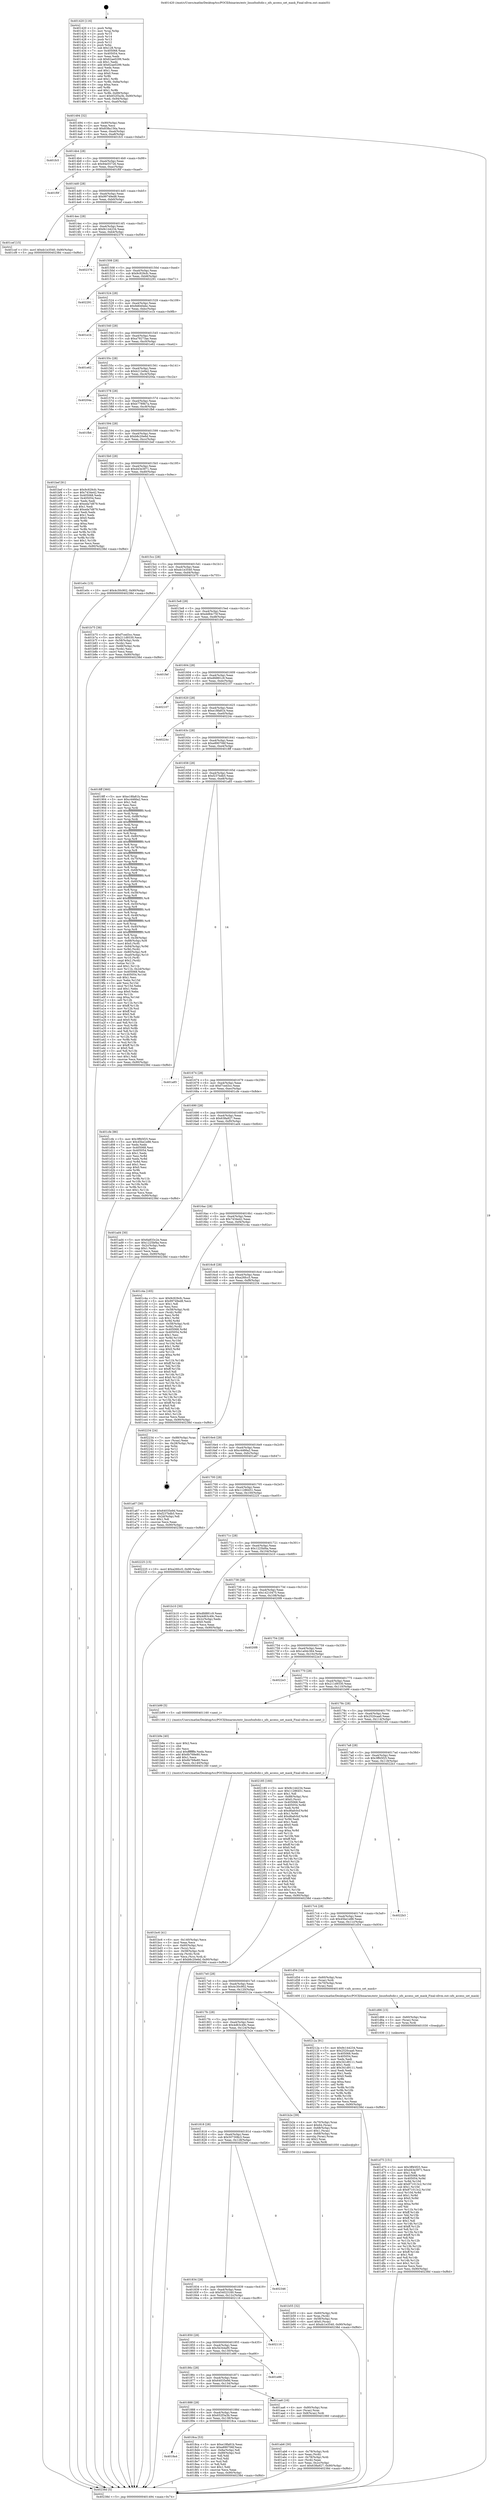digraph "0x401420" {
  label = "0x401420 (/mnt/c/Users/mathe/Desktop/tcc/POCII/binaries/extr_linuxfsnfsdir.c_nfs_access_set_mask_Final-ollvm.out::main(0))"
  labelloc = "t"
  node[shape=record]

  Entry [label="",width=0.3,height=0.3,shape=circle,fillcolor=black,style=filled]
  "0x401494" [label="{
     0x401494 [32]\l
     | [instrs]\l
     &nbsp;&nbsp;0x401494 \<+6\>: mov -0x90(%rbp),%eax\l
     &nbsp;&nbsp;0x40149a \<+2\>: mov %eax,%ecx\l
     &nbsp;&nbsp;0x40149c \<+6\>: sub $0x838a156a,%ecx\l
     &nbsp;&nbsp;0x4014a2 \<+6\>: mov %eax,-0xa4(%rbp)\l
     &nbsp;&nbsp;0x4014a8 \<+6\>: mov %ecx,-0xa8(%rbp)\l
     &nbsp;&nbsp;0x4014ae \<+6\>: je 0000000000401fc5 \<main+0xba5\>\l
  }"]
  "0x401fc5" [label="{
     0x401fc5\l
  }", style=dashed]
  "0x4014b4" [label="{
     0x4014b4 [28]\l
     | [instrs]\l
     &nbsp;&nbsp;0x4014b4 \<+5\>: jmp 00000000004014b9 \<main+0x99\>\l
     &nbsp;&nbsp;0x4014b9 \<+6\>: mov -0xa4(%rbp),%eax\l
     &nbsp;&nbsp;0x4014bf \<+5\>: sub $0x94e55726,%eax\l
     &nbsp;&nbsp;0x4014c4 \<+6\>: mov %eax,-0xac(%rbp)\l
     &nbsp;&nbsp;0x4014ca \<+6\>: je 0000000000401f0f \<main+0xaef\>\l
  }"]
  Exit [label="",width=0.3,height=0.3,shape=circle,fillcolor=black,style=filled,peripheries=2]
  "0x401f0f" [label="{
     0x401f0f\l
  }", style=dashed]
  "0x4014d0" [label="{
     0x4014d0 [28]\l
     | [instrs]\l
     &nbsp;&nbsp;0x4014d0 \<+5\>: jmp 00000000004014d5 \<main+0xb5\>\l
     &nbsp;&nbsp;0x4014d5 \<+6\>: mov -0xa4(%rbp),%eax\l
     &nbsp;&nbsp;0x4014db \<+5\>: sub $0x99749ed8,%eax\l
     &nbsp;&nbsp;0x4014e0 \<+6\>: mov %eax,-0xb0(%rbp)\l
     &nbsp;&nbsp;0x4014e6 \<+6\>: je 0000000000401cef \<main+0x8cf\>\l
  }"]
  "0x401d75" [label="{
     0x401d75 [151]\l
     | [instrs]\l
     &nbsp;&nbsp;0x401d75 \<+5\>: mov $0x3ff45f25,%esi\l
     &nbsp;&nbsp;0x401d7a \<+5\>: mov $0xd43e3971,%ecx\l
     &nbsp;&nbsp;0x401d7f \<+2\>: mov $0x1,%dl\l
     &nbsp;&nbsp;0x401d81 \<+8\>: mov 0x405068,%r8d\l
     &nbsp;&nbsp;0x401d89 \<+8\>: mov 0x405054,%r9d\l
     &nbsp;&nbsp;0x401d91 \<+3\>: mov %r8d,%r10d\l
     &nbsp;&nbsp;0x401d94 \<+7\>: add $0x871013c2,%r10d\l
     &nbsp;&nbsp;0x401d9b \<+4\>: sub $0x1,%r10d\l
     &nbsp;&nbsp;0x401d9f \<+7\>: sub $0x871013c2,%r10d\l
     &nbsp;&nbsp;0x401da6 \<+4\>: imul %r10d,%r8d\l
     &nbsp;&nbsp;0x401daa \<+4\>: and $0x1,%r8d\l
     &nbsp;&nbsp;0x401dae \<+4\>: cmp $0x0,%r8d\l
     &nbsp;&nbsp;0x401db2 \<+4\>: sete %r11b\l
     &nbsp;&nbsp;0x401db6 \<+4\>: cmp $0xa,%r9d\l
     &nbsp;&nbsp;0x401dba \<+3\>: setl %bl\l
     &nbsp;&nbsp;0x401dbd \<+3\>: mov %r11b,%r14b\l
     &nbsp;&nbsp;0x401dc0 \<+4\>: xor $0xff,%r14b\l
     &nbsp;&nbsp;0x401dc4 \<+3\>: mov %bl,%r15b\l
     &nbsp;&nbsp;0x401dc7 \<+4\>: xor $0xff,%r15b\l
     &nbsp;&nbsp;0x401dcb \<+3\>: xor $0x1,%dl\l
     &nbsp;&nbsp;0x401dce \<+3\>: mov %r14b,%r12b\l
     &nbsp;&nbsp;0x401dd1 \<+4\>: and $0xff,%r12b\l
     &nbsp;&nbsp;0x401dd5 \<+3\>: and %dl,%r11b\l
     &nbsp;&nbsp;0x401dd8 \<+3\>: mov %r15b,%r13b\l
     &nbsp;&nbsp;0x401ddb \<+4\>: and $0xff,%r13b\l
     &nbsp;&nbsp;0x401ddf \<+2\>: and %dl,%bl\l
     &nbsp;&nbsp;0x401de1 \<+3\>: or %r11b,%r12b\l
     &nbsp;&nbsp;0x401de4 \<+3\>: or %bl,%r13b\l
     &nbsp;&nbsp;0x401de7 \<+3\>: xor %r13b,%r12b\l
     &nbsp;&nbsp;0x401dea \<+3\>: or %r15b,%r14b\l
     &nbsp;&nbsp;0x401ded \<+4\>: xor $0xff,%r14b\l
     &nbsp;&nbsp;0x401df1 \<+3\>: or $0x1,%dl\l
     &nbsp;&nbsp;0x401df4 \<+3\>: and %dl,%r14b\l
     &nbsp;&nbsp;0x401df7 \<+3\>: or %r14b,%r12b\l
     &nbsp;&nbsp;0x401dfa \<+4\>: test $0x1,%r12b\l
     &nbsp;&nbsp;0x401dfe \<+3\>: cmovne %ecx,%esi\l
     &nbsp;&nbsp;0x401e01 \<+6\>: mov %esi,-0x90(%rbp)\l
     &nbsp;&nbsp;0x401e07 \<+5\>: jmp 000000000040238d \<main+0xf6d\>\l
  }"]
  "0x401cef" [label="{
     0x401cef [15]\l
     | [instrs]\l
     &nbsp;&nbsp;0x401cef \<+10\>: movl $0xdc1e3540,-0x90(%rbp)\l
     &nbsp;&nbsp;0x401cf9 \<+5\>: jmp 000000000040238d \<main+0xf6d\>\l
  }"]
  "0x4014ec" [label="{
     0x4014ec [28]\l
     | [instrs]\l
     &nbsp;&nbsp;0x4014ec \<+5\>: jmp 00000000004014f1 \<main+0xd1\>\l
     &nbsp;&nbsp;0x4014f1 \<+6\>: mov -0xa4(%rbp),%eax\l
     &nbsp;&nbsp;0x4014f7 \<+5\>: sub $0x9c144234,%eax\l
     &nbsp;&nbsp;0x4014fc \<+6\>: mov %eax,-0xb4(%rbp)\l
     &nbsp;&nbsp;0x401502 \<+6\>: je 0000000000402376 \<main+0xf56\>\l
  }"]
  "0x401d66" [label="{
     0x401d66 [15]\l
     | [instrs]\l
     &nbsp;&nbsp;0x401d66 \<+4\>: mov -0x60(%rbp),%rax\l
     &nbsp;&nbsp;0x401d6a \<+3\>: mov (%rax),%rax\l
     &nbsp;&nbsp;0x401d6d \<+3\>: mov %rax,%rdi\l
     &nbsp;&nbsp;0x401d70 \<+5\>: call 0000000000401030 \<free@plt\>\l
     | [calls]\l
     &nbsp;&nbsp;0x401030 \{1\} (unknown)\l
  }"]
  "0x402376" [label="{
     0x402376\l
  }", style=dashed]
  "0x401508" [label="{
     0x401508 [28]\l
     | [instrs]\l
     &nbsp;&nbsp;0x401508 \<+5\>: jmp 000000000040150d \<main+0xed\>\l
     &nbsp;&nbsp;0x40150d \<+6\>: mov -0xa4(%rbp),%eax\l
     &nbsp;&nbsp;0x401513 \<+5\>: sub $0x9c929cfc,%eax\l
     &nbsp;&nbsp;0x401518 \<+6\>: mov %eax,-0xb8(%rbp)\l
     &nbsp;&nbsp;0x40151e \<+6\>: je 0000000000402291 \<main+0xe71\>\l
  }"]
  "0x401bc6" [label="{
     0x401bc6 [41]\l
     | [instrs]\l
     &nbsp;&nbsp;0x401bc6 \<+6\>: mov -0x140(%rbp),%ecx\l
     &nbsp;&nbsp;0x401bcc \<+3\>: imul %eax,%ecx\l
     &nbsp;&nbsp;0x401bcf \<+4\>: mov -0x60(%rbp),%rsi\l
     &nbsp;&nbsp;0x401bd3 \<+3\>: mov (%rsi),%rsi\l
     &nbsp;&nbsp;0x401bd6 \<+4\>: mov -0x58(%rbp),%rdi\l
     &nbsp;&nbsp;0x401bda \<+3\>: movslq (%rdi),%rdi\l
     &nbsp;&nbsp;0x401bdd \<+3\>: mov %ecx,(%rsi,%rdi,4)\l
     &nbsp;&nbsp;0x401be0 \<+10\>: movl $0xb8c20e6d,-0x90(%rbp)\l
     &nbsp;&nbsp;0x401bea \<+5\>: jmp 000000000040238d \<main+0xf6d\>\l
  }"]
  "0x402291" [label="{
     0x402291\l
  }", style=dashed]
  "0x401524" [label="{
     0x401524 [28]\l
     | [instrs]\l
     &nbsp;&nbsp;0x401524 \<+5\>: jmp 0000000000401529 \<main+0x109\>\l
     &nbsp;&nbsp;0x401529 \<+6\>: mov -0xa4(%rbp),%eax\l
     &nbsp;&nbsp;0x40152f \<+5\>: sub $0x9d640ebc,%eax\l
     &nbsp;&nbsp;0x401534 \<+6\>: mov %eax,-0xbc(%rbp)\l
     &nbsp;&nbsp;0x40153a \<+6\>: je 0000000000401e1b \<main+0x9fb\>\l
  }"]
  "0x401b9e" [label="{
     0x401b9e [40]\l
     | [instrs]\l
     &nbsp;&nbsp;0x401b9e \<+5\>: mov $0x2,%ecx\l
     &nbsp;&nbsp;0x401ba3 \<+1\>: cltd\l
     &nbsp;&nbsp;0x401ba4 \<+2\>: idiv %ecx\l
     &nbsp;&nbsp;0x401ba6 \<+6\>: imul $0xfffffffe,%edx,%ecx\l
     &nbsp;&nbsp;0x401bac \<+6\>: add $0x6b768e80,%ecx\l
     &nbsp;&nbsp;0x401bb2 \<+3\>: add $0x1,%ecx\l
     &nbsp;&nbsp;0x401bb5 \<+6\>: sub $0x6b768e80,%ecx\l
     &nbsp;&nbsp;0x401bbb \<+6\>: mov %ecx,-0x140(%rbp)\l
     &nbsp;&nbsp;0x401bc1 \<+5\>: call 0000000000401160 \<next_i\>\l
     | [calls]\l
     &nbsp;&nbsp;0x401160 \{1\} (/mnt/c/Users/mathe/Desktop/tcc/POCII/binaries/extr_linuxfsnfsdir.c_nfs_access_set_mask_Final-ollvm.out::next_i)\l
  }"]
  "0x401e1b" [label="{
     0x401e1b\l
  }", style=dashed]
  "0x401540" [label="{
     0x401540 [28]\l
     | [instrs]\l
     &nbsp;&nbsp;0x401540 \<+5\>: jmp 0000000000401545 \<main+0x125\>\l
     &nbsp;&nbsp;0x401545 \<+6\>: mov -0xa4(%rbp),%eax\l
     &nbsp;&nbsp;0x40154b \<+5\>: sub $0xa79273ae,%eax\l
     &nbsp;&nbsp;0x401550 \<+6\>: mov %eax,-0xc0(%rbp)\l
     &nbsp;&nbsp;0x401556 \<+6\>: je 0000000000401e62 \<main+0xa42\>\l
  }"]
  "0x401b55" [label="{
     0x401b55 [32]\l
     | [instrs]\l
     &nbsp;&nbsp;0x401b55 \<+4\>: mov -0x60(%rbp),%rdi\l
     &nbsp;&nbsp;0x401b59 \<+3\>: mov %rax,(%rdi)\l
     &nbsp;&nbsp;0x401b5c \<+4\>: mov -0x58(%rbp),%rax\l
     &nbsp;&nbsp;0x401b60 \<+6\>: movl $0x0,(%rax)\l
     &nbsp;&nbsp;0x401b66 \<+10\>: movl $0xdc1e3540,-0x90(%rbp)\l
     &nbsp;&nbsp;0x401b70 \<+5\>: jmp 000000000040238d \<main+0xf6d\>\l
  }"]
  "0x401e62" [label="{
     0x401e62\l
  }", style=dashed]
  "0x40155c" [label="{
     0x40155c [28]\l
     | [instrs]\l
     &nbsp;&nbsp;0x40155c \<+5\>: jmp 0000000000401561 \<main+0x141\>\l
     &nbsp;&nbsp;0x401561 \<+6\>: mov -0xa4(%rbp),%eax\l
     &nbsp;&nbsp;0x401567 \<+5\>: sub $0xb212e9a2,%eax\l
     &nbsp;&nbsp;0x40156c \<+6\>: mov %eax,-0xc4(%rbp)\l
     &nbsp;&nbsp;0x401572 \<+6\>: je 000000000040204a \<main+0xc2a\>\l
  }"]
  "0x401ab6" [label="{
     0x401ab6 [30]\l
     | [instrs]\l
     &nbsp;&nbsp;0x401ab6 \<+4\>: mov -0x78(%rbp),%rdi\l
     &nbsp;&nbsp;0x401aba \<+2\>: mov %eax,(%rdi)\l
     &nbsp;&nbsp;0x401abc \<+4\>: mov -0x78(%rbp),%rdi\l
     &nbsp;&nbsp;0x401ac0 \<+2\>: mov (%rdi),%eax\l
     &nbsp;&nbsp;0x401ac2 \<+3\>: mov %eax,-0x2c(%rbp)\l
     &nbsp;&nbsp;0x401ac5 \<+10\>: movl $0x638a927,-0x90(%rbp)\l
     &nbsp;&nbsp;0x401acf \<+5\>: jmp 000000000040238d \<main+0xf6d\>\l
  }"]
  "0x40204a" [label="{
     0x40204a\l
  }", style=dashed]
  "0x401578" [label="{
     0x401578 [28]\l
     | [instrs]\l
     &nbsp;&nbsp;0x401578 \<+5\>: jmp 000000000040157d \<main+0x15d\>\l
     &nbsp;&nbsp;0x40157d \<+6\>: mov -0xa4(%rbp),%eax\l
     &nbsp;&nbsp;0x401583 \<+5\>: sub $0xb7789b7a,%eax\l
     &nbsp;&nbsp;0x401588 \<+6\>: mov %eax,-0xc8(%rbp)\l
     &nbsp;&nbsp;0x40158e \<+6\>: je 0000000000401fb6 \<main+0xb96\>\l
  }"]
  "0x401420" [label="{
     0x401420 [116]\l
     | [instrs]\l
     &nbsp;&nbsp;0x401420 \<+1\>: push %rbp\l
     &nbsp;&nbsp;0x401421 \<+3\>: mov %rsp,%rbp\l
     &nbsp;&nbsp;0x401424 \<+2\>: push %r15\l
     &nbsp;&nbsp;0x401426 \<+2\>: push %r14\l
     &nbsp;&nbsp;0x401428 \<+2\>: push %r13\l
     &nbsp;&nbsp;0x40142a \<+2\>: push %r12\l
     &nbsp;&nbsp;0x40142c \<+1\>: push %rbx\l
     &nbsp;&nbsp;0x40142d \<+7\>: sub $0x128,%rsp\l
     &nbsp;&nbsp;0x401434 \<+7\>: mov 0x405068,%eax\l
     &nbsp;&nbsp;0x40143b \<+7\>: mov 0x405054,%ecx\l
     &nbsp;&nbsp;0x401442 \<+2\>: mov %eax,%edx\l
     &nbsp;&nbsp;0x401444 \<+6\>: sub $0x62ae0299,%edx\l
     &nbsp;&nbsp;0x40144a \<+3\>: sub $0x1,%edx\l
     &nbsp;&nbsp;0x40144d \<+6\>: add $0x62ae0299,%edx\l
     &nbsp;&nbsp;0x401453 \<+3\>: imul %edx,%eax\l
     &nbsp;&nbsp;0x401456 \<+3\>: and $0x1,%eax\l
     &nbsp;&nbsp;0x401459 \<+3\>: cmp $0x0,%eax\l
     &nbsp;&nbsp;0x40145c \<+4\>: sete %r8b\l
     &nbsp;&nbsp;0x401460 \<+4\>: and $0x1,%r8b\l
     &nbsp;&nbsp;0x401464 \<+7\>: mov %r8b,-0x8a(%rbp)\l
     &nbsp;&nbsp;0x40146b \<+3\>: cmp $0xa,%ecx\l
     &nbsp;&nbsp;0x40146e \<+4\>: setl %r8b\l
     &nbsp;&nbsp;0x401472 \<+4\>: and $0x1,%r8b\l
     &nbsp;&nbsp;0x401476 \<+7\>: mov %r8b,-0x89(%rbp)\l
     &nbsp;&nbsp;0x40147d \<+10\>: movl $0x652f3a3b,-0x90(%rbp)\l
     &nbsp;&nbsp;0x401487 \<+6\>: mov %edi,-0x94(%rbp)\l
     &nbsp;&nbsp;0x40148d \<+7\>: mov %rsi,-0xa0(%rbp)\l
  }"]
  "0x401fb6" [label="{
     0x401fb6\l
  }", style=dashed]
  "0x401594" [label="{
     0x401594 [28]\l
     | [instrs]\l
     &nbsp;&nbsp;0x401594 \<+5\>: jmp 0000000000401599 \<main+0x179\>\l
     &nbsp;&nbsp;0x401599 \<+6\>: mov -0xa4(%rbp),%eax\l
     &nbsp;&nbsp;0x40159f \<+5\>: sub $0xb8c20e6d,%eax\l
     &nbsp;&nbsp;0x4015a4 \<+6\>: mov %eax,-0xcc(%rbp)\l
     &nbsp;&nbsp;0x4015aa \<+6\>: je 0000000000401bef \<main+0x7cf\>\l
  }"]
  "0x40238d" [label="{
     0x40238d [5]\l
     | [instrs]\l
     &nbsp;&nbsp;0x40238d \<+5\>: jmp 0000000000401494 \<main+0x74\>\l
  }"]
  "0x401bef" [label="{
     0x401bef [91]\l
     | [instrs]\l
     &nbsp;&nbsp;0x401bef \<+5\>: mov $0x9c929cfc,%eax\l
     &nbsp;&nbsp;0x401bf4 \<+5\>: mov $0x7434e42,%ecx\l
     &nbsp;&nbsp;0x401bf9 \<+7\>: mov 0x405068,%edx\l
     &nbsp;&nbsp;0x401c00 \<+7\>: mov 0x405054,%esi\l
     &nbsp;&nbsp;0x401c07 \<+2\>: mov %edx,%edi\l
     &nbsp;&nbsp;0x401c09 \<+6\>: sub $0xeda7d879,%edi\l
     &nbsp;&nbsp;0x401c0f \<+3\>: sub $0x1,%edi\l
     &nbsp;&nbsp;0x401c12 \<+6\>: add $0xeda7d879,%edi\l
     &nbsp;&nbsp;0x401c18 \<+3\>: imul %edi,%edx\l
     &nbsp;&nbsp;0x401c1b \<+3\>: and $0x1,%edx\l
     &nbsp;&nbsp;0x401c1e \<+3\>: cmp $0x0,%edx\l
     &nbsp;&nbsp;0x401c21 \<+4\>: sete %r8b\l
     &nbsp;&nbsp;0x401c25 \<+3\>: cmp $0xa,%esi\l
     &nbsp;&nbsp;0x401c28 \<+4\>: setl %r9b\l
     &nbsp;&nbsp;0x401c2c \<+3\>: mov %r8b,%r10b\l
     &nbsp;&nbsp;0x401c2f \<+3\>: and %r9b,%r10b\l
     &nbsp;&nbsp;0x401c32 \<+3\>: xor %r9b,%r8b\l
     &nbsp;&nbsp;0x401c35 \<+3\>: or %r8b,%r10b\l
     &nbsp;&nbsp;0x401c38 \<+4\>: test $0x1,%r10b\l
     &nbsp;&nbsp;0x401c3c \<+3\>: cmovne %ecx,%eax\l
     &nbsp;&nbsp;0x401c3f \<+6\>: mov %eax,-0x90(%rbp)\l
     &nbsp;&nbsp;0x401c45 \<+5\>: jmp 000000000040238d \<main+0xf6d\>\l
  }"]
  "0x4015b0" [label="{
     0x4015b0 [28]\l
     | [instrs]\l
     &nbsp;&nbsp;0x4015b0 \<+5\>: jmp 00000000004015b5 \<main+0x195\>\l
     &nbsp;&nbsp;0x4015b5 \<+6\>: mov -0xa4(%rbp),%eax\l
     &nbsp;&nbsp;0x4015bb \<+5\>: sub $0xd43e3971,%eax\l
     &nbsp;&nbsp;0x4015c0 \<+6\>: mov %eax,-0xd0(%rbp)\l
     &nbsp;&nbsp;0x4015c6 \<+6\>: je 0000000000401e0c \<main+0x9ec\>\l
  }"]
  "0x4018a4" [label="{
     0x4018a4\l
  }", style=dashed]
  "0x401e0c" [label="{
     0x401e0c [15]\l
     | [instrs]\l
     &nbsp;&nbsp;0x401e0c \<+10\>: movl $0x4c30c902,-0x90(%rbp)\l
     &nbsp;&nbsp;0x401e16 \<+5\>: jmp 000000000040238d \<main+0xf6d\>\l
  }"]
  "0x4015cc" [label="{
     0x4015cc [28]\l
     | [instrs]\l
     &nbsp;&nbsp;0x4015cc \<+5\>: jmp 00000000004015d1 \<main+0x1b1\>\l
     &nbsp;&nbsp;0x4015d1 \<+6\>: mov -0xa4(%rbp),%eax\l
     &nbsp;&nbsp;0x4015d7 \<+5\>: sub $0xdc1e3540,%eax\l
     &nbsp;&nbsp;0x4015dc \<+6\>: mov %eax,-0xd4(%rbp)\l
     &nbsp;&nbsp;0x4015e2 \<+6\>: je 0000000000401b75 \<main+0x755\>\l
  }"]
  "0x4018ca" [label="{
     0x4018ca [53]\l
     | [instrs]\l
     &nbsp;&nbsp;0x4018ca \<+5\>: mov $0xe18fa81b,%eax\l
     &nbsp;&nbsp;0x4018cf \<+5\>: mov $0xe890706f,%ecx\l
     &nbsp;&nbsp;0x4018d4 \<+6\>: mov -0x8a(%rbp),%dl\l
     &nbsp;&nbsp;0x4018da \<+7\>: mov -0x89(%rbp),%sil\l
     &nbsp;&nbsp;0x4018e1 \<+3\>: mov %dl,%dil\l
     &nbsp;&nbsp;0x4018e4 \<+3\>: and %sil,%dil\l
     &nbsp;&nbsp;0x4018e7 \<+3\>: xor %sil,%dl\l
     &nbsp;&nbsp;0x4018ea \<+3\>: or %dl,%dil\l
     &nbsp;&nbsp;0x4018ed \<+4\>: test $0x1,%dil\l
     &nbsp;&nbsp;0x4018f1 \<+3\>: cmovne %ecx,%eax\l
     &nbsp;&nbsp;0x4018f4 \<+6\>: mov %eax,-0x90(%rbp)\l
     &nbsp;&nbsp;0x4018fa \<+5\>: jmp 000000000040238d \<main+0xf6d\>\l
  }"]
  "0x401b75" [label="{
     0x401b75 [36]\l
     | [instrs]\l
     &nbsp;&nbsp;0x401b75 \<+5\>: mov $0xf7ced3cc,%eax\l
     &nbsp;&nbsp;0x401b7a \<+5\>: mov $0x211d9330,%ecx\l
     &nbsp;&nbsp;0x401b7f \<+4\>: mov -0x58(%rbp),%rdx\l
     &nbsp;&nbsp;0x401b83 \<+2\>: mov (%rdx),%esi\l
     &nbsp;&nbsp;0x401b85 \<+4\>: mov -0x68(%rbp),%rdx\l
     &nbsp;&nbsp;0x401b89 \<+2\>: cmp (%rdx),%esi\l
     &nbsp;&nbsp;0x401b8b \<+3\>: cmovl %ecx,%eax\l
     &nbsp;&nbsp;0x401b8e \<+6\>: mov %eax,-0x90(%rbp)\l
     &nbsp;&nbsp;0x401b94 \<+5\>: jmp 000000000040238d \<main+0xf6d\>\l
  }"]
  "0x4015e8" [label="{
     0x4015e8 [28]\l
     | [instrs]\l
     &nbsp;&nbsp;0x4015e8 \<+5\>: jmp 00000000004015ed \<main+0x1cd\>\l
     &nbsp;&nbsp;0x4015ed \<+6\>: mov -0xa4(%rbp),%eax\l
     &nbsp;&nbsp;0x4015f3 \<+5\>: sub $0xdd84c75f,%eax\l
     &nbsp;&nbsp;0x4015f8 \<+6\>: mov %eax,-0xd8(%rbp)\l
     &nbsp;&nbsp;0x4015fe \<+6\>: je 0000000000401fef \<main+0xbcf\>\l
  }"]
  "0x401888" [label="{
     0x401888 [28]\l
     | [instrs]\l
     &nbsp;&nbsp;0x401888 \<+5\>: jmp 000000000040188d \<main+0x46d\>\l
     &nbsp;&nbsp;0x40188d \<+6\>: mov -0xa4(%rbp),%eax\l
     &nbsp;&nbsp;0x401893 \<+5\>: sub $0x652f3a3b,%eax\l
     &nbsp;&nbsp;0x401898 \<+6\>: mov %eax,-0x138(%rbp)\l
     &nbsp;&nbsp;0x40189e \<+6\>: je 00000000004018ca \<main+0x4aa\>\l
  }"]
  "0x401fef" [label="{
     0x401fef\l
  }", style=dashed]
  "0x401604" [label="{
     0x401604 [28]\l
     | [instrs]\l
     &nbsp;&nbsp;0x401604 \<+5\>: jmp 0000000000401609 \<main+0x1e9\>\l
     &nbsp;&nbsp;0x401609 \<+6\>: mov -0xa4(%rbp),%eax\l
     &nbsp;&nbsp;0x40160f \<+5\>: sub $0xdfd881c9,%eax\l
     &nbsp;&nbsp;0x401614 \<+6\>: mov %eax,-0xdc(%rbp)\l
     &nbsp;&nbsp;0x40161a \<+6\>: je 0000000000402107 \<main+0xce7\>\l
  }"]
  "0x401aa6" [label="{
     0x401aa6 [16]\l
     | [instrs]\l
     &nbsp;&nbsp;0x401aa6 \<+4\>: mov -0x80(%rbp),%rax\l
     &nbsp;&nbsp;0x401aaa \<+3\>: mov (%rax),%rax\l
     &nbsp;&nbsp;0x401aad \<+4\>: mov 0x8(%rax),%rdi\l
     &nbsp;&nbsp;0x401ab1 \<+5\>: call 0000000000401060 \<atoi@plt\>\l
     | [calls]\l
     &nbsp;&nbsp;0x401060 \{1\} (unknown)\l
  }"]
  "0x402107" [label="{
     0x402107\l
  }", style=dashed]
  "0x401620" [label="{
     0x401620 [28]\l
     | [instrs]\l
     &nbsp;&nbsp;0x401620 \<+5\>: jmp 0000000000401625 \<main+0x205\>\l
     &nbsp;&nbsp;0x401625 \<+6\>: mov -0xa4(%rbp),%eax\l
     &nbsp;&nbsp;0x40162b \<+5\>: sub $0xe18fa81b,%eax\l
     &nbsp;&nbsp;0x401630 \<+6\>: mov %eax,-0xe0(%rbp)\l
     &nbsp;&nbsp;0x401636 \<+6\>: je 000000000040224c \<main+0xe2c\>\l
  }"]
  "0x40186c" [label="{
     0x40186c [28]\l
     | [instrs]\l
     &nbsp;&nbsp;0x40186c \<+5\>: jmp 0000000000401871 \<main+0x451\>\l
     &nbsp;&nbsp;0x401871 \<+6\>: mov -0xa4(%rbp),%eax\l
     &nbsp;&nbsp;0x401877 \<+5\>: sub $0x64035e9d,%eax\l
     &nbsp;&nbsp;0x40187c \<+6\>: mov %eax,-0x134(%rbp)\l
     &nbsp;&nbsp;0x401882 \<+6\>: je 0000000000401aa6 \<main+0x686\>\l
  }"]
  "0x40224c" [label="{
     0x40224c\l
  }", style=dashed]
  "0x40163c" [label="{
     0x40163c [28]\l
     | [instrs]\l
     &nbsp;&nbsp;0x40163c \<+5\>: jmp 0000000000401641 \<main+0x221\>\l
     &nbsp;&nbsp;0x401641 \<+6\>: mov -0xa4(%rbp),%eax\l
     &nbsp;&nbsp;0x401647 \<+5\>: sub $0xe890706f,%eax\l
     &nbsp;&nbsp;0x40164c \<+6\>: mov %eax,-0xe4(%rbp)\l
     &nbsp;&nbsp;0x401652 \<+6\>: je 00000000004018ff \<main+0x4df\>\l
  }"]
  "0x401e86" [label="{
     0x401e86\l
  }", style=dashed]
  "0x4018ff" [label="{
     0x4018ff [360]\l
     | [instrs]\l
     &nbsp;&nbsp;0x4018ff \<+5\>: mov $0xe18fa81b,%eax\l
     &nbsp;&nbsp;0x401904 \<+5\>: mov $0xc4466a2,%ecx\l
     &nbsp;&nbsp;0x401909 \<+2\>: mov $0x1,%dl\l
     &nbsp;&nbsp;0x40190b \<+2\>: xor %esi,%esi\l
     &nbsp;&nbsp;0x40190d \<+3\>: mov %rsp,%rdi\l
     &nbsp;&nbsp;0x401910 \<+4\>: add $0xfffffffffffffff0,%rdi\l
     &nbsp;&nbsp;0x401914 \<+3\>: mov %rdi,%rsp\l
     &nbsp;&nbsp;0x401917 \<+7\>: mov %rdi,-0x88(%rbp)\l
     &nbsp;&nbsp;0x40191e \<+3\>: mov %rsp,%rdi\l
     &nbsp;&nbsp;0x401921 \<+4\>: add $0xfffffffffffffff0,%rdi\l
     &nbsp;&nbsp;0x401925 \<+3\>: mov %rdi,%rsp\l
     &nbsp;&nbsp;0x401928 \<+3\>: mov %rsp,%r8\l
     &nbsp;&nbsp;0x40192b \<+4\>: add $0xfffffffffffffff0,%r8\l
     &nbsp;&nbsp;0x40192f \<+3\>: mov %r8,%rsp\l
     &nbsp;&nbsp;0x401932 \<+4\>: mov %r8,-0x80(%rbp)\l
     &nbsp;&nbsp;0x401936 \<+3\>: mov %rsp,%r8\l
     &nbsp;&nbsp;0x401939 \<+4\>: add $0xfffffffffffffff0,%r8\l
     &nbsp;&nbsp;0x40193d \<+3\>: mov %r8,%rsp\l
     &nbsp;&nbsp;0x401940 \<+4\>: mov %r8,-0x78(%rbp)\l
     &nbsp;&nbsp;0x401944 \<+3\>: mov %rsp,%r8\l
     &nbsp;&nbsp;0x401947 \<+4\>: add $0xfffffffffffffff0,%r8\l
     &nbsp;&nbsp;0x40194b \<+3\>: mov %r8,%rsp\l
     &nbsp;&nbsp;0x40194e \<+4\>: mov %r8,-0x70(%rbp)\l
     &nbsp;&nbsp;0x401952 \<+3\>: mov %rsp,%r8\l
     &nbsp;&nbsp;0x401955 \<+4\>: add $0xfffffffffffffff0,%r8\l
     &nbsp;&nbsp;0x401959 \<+3\>: mov %r8,%rsp\l
     &nbsp;&nbsp;0x40195c \<+4\>: mov %r8,-0x68(%rbp)\l
     &nbsp;&nbsp;0x401960 \<+3\>: mov %rsp,%r8\l
     &nbsp;&nbsp;0x401963 \<+4\>: add $0xfffffffffffffff0,%r8\l
     &nbsp;&nbsp;0x401967 \<+3\>: mov %r8,%rsp\l
     &nbsp;&nbsp;0x40196a \<+4\>: mov %r8,-0x60(%rbp)\l
     &nbsp;&nbsp;0x40196e \<+3\>: mov %rsp,%r8\l
     &nbsp;&nbsp;0x401971 \<+4\>: add $0xfffffffffffffff0,%r8\l
     &nbsp;&nbsp;0x401975 \<+3\>: mov %r8,%rsp\l
     &nbsp;&nbsp;0x401978 \<+4\>: mov %r8,-0x58(%rbp)\l
     &nbsp;&nbsp;0x40197c \<+3\>: mov %rsp,%r8\l
     &nbsp;&nbsp;0x40197f \<+4\>: add $0xfffffffffffffff0,%r8\l
     &nbsp;&nbsp;0x401983 \<+3\>: mov %r8,%rsp\l
     &nbsp;&nbsp;0x401986 \<+4\>: mov %r8,-0x50(%rbp)\l
     &nbsp;&nbsp;0x40198a \<+3\>: mov %rsp,%r8\l
     &nbsp;&nbsp;0x40198d \<+4\>: add $0xfffffffffffffff0,%r8\l
     &nbsp;&nbsp;0x401991 \<+3\>: mov %r8,%rsp\l
     &nbsp;&nbsp;0x401994 \<+4\>: mov %r8,-0x48(%rbp)\l
     &nbsp;&nbsp;0x401998 \<+3\>: mov %rsp,%r8\l
     &nbsp;&nbsp;0x40199b \<+4\>: add $0xfffffffffffffff0,%r8\l
     &nbsp;&nbsp;0x40199f \<+3\>: mov %r8,%rsp\l
     &nbsp;&nbsp;0x4019a2 \<+4\>: mov %r8,-0x40(%rbp)\l
     &nbsp;&nbsp;0x4019a6 \<+3\>: mov %rsp,%r8\l
     &nbsp;&nbsp;0x4019a9 \<+4\>: add $0xfffffffffffffff0,%r8\l
     &nbsp;&nbsp;0x4019ad \<+3\>: mov %r8,%rsp\l
     &nbsp;&nbsp;0x4019b0 \<+4\>: mov %r8,-0x38(%rbp)\l
     &nbsp;&nbsp;0x4019b4 \<+7\>: mov -0x88(%rbp),%r8\l
     &nbsp;&nbsp;0x4019bb \<+7\>: movl $0x0,(%r8)\l
     &nbsp;&nbsp;0x4019c2 \<+7\>: mov -0x94(%rbp),%r9d\l
     &nbsp;&nbsp;0x4019c9 \<+3\>: mov %r9d,(%rdi)\l
     &nbsp;&nbsp;0x4019cc \<+4\>: mov -0x80(%rbp),%r8\l
     &nbsp;&nbsp;0x4019d0 \<+7\>: mov -0xa0(%rbp),%r10\l
     &nbsp;&nbsp;0x4019d7 \<+3\>: mov %r10,(%r8)\l
     &nbsp;&nbsp;0x4019da \<+3\>: cmpl $0x2,(%rdi)\l
     &nbsp;&nbsp;0x4019dd \<+4\>: setne %r11b\l
     &nbsp;&nbsp;0x4019e1 \<+4\>: and $0x1,%r11b\l
     &nbsp;&nbsp;0x4019e5 \<+4\>: mov %r11b,-0x2d(%rbp)\l
     &nbsp;&nbsp;0x4019e9 \<+7\>: mov 0x405068,%ebx\l
     &nbsp;&nbsp;0x4019f0 \<+8\>: mov 0x405054,%r14d\l
     &nbsp;&nbsp;0x4019f8 \<+3\>: sub $0x1,%esi\l
     &nbsp;&nbsp;0x4019fb \<+3\>: mov %ebx,%r15d\l
     &nbsp;&nbsp;0x4019fe \<+3\>: add %esi,%r15d\l
     &nbsp;&nbsp;0x401a01 \<+4\>: imul %r15d,%ebx\l
     &nbsp;&nbsp;0x401a05 \<+3\>: and $0x1,%ebx\l
     &nbsp;&nbsp;0x401a08 \<+3\>: cmp $0x0,%ebx\l
     &nbsp;&nbsp;0x401a0b \<+4\>: sete %r11b\l
     &nbsp;&nbsp;0x401a0f \<+4\>: cmp $0xa,%r14d\l
     &nbsp;&nbsp;0x401a13 \<+4\>: setl %r12b\l
     &nbsp;&nbsp;0x401a17 \<+3\>: mov %r11b,%r13b\l
     &nbsp;&nbsp;0x401a1a \<+4\>: xor $0xff,%r13b\l
     &nbsp;&nbsp;0x401a1e \<+3\>: mov %r12b,%sil\l
     &nbsp;&nbsp;0x401a21 \<+4\>: xor $0xff,%sil\l
     &nbsp;&nbsp;0x401a25 \<+3\>: xor $0x0,%dl\l
     &nbsp;&nbsp;0x401a28 \<+3\>: mov %r13b,%dil\l
     &nbsp;&nbsp;0x401a2b \<+4\>: and $0x0,%dil\l
     &nbsp;&nbsp;0x401a2f \<+3\>: and %dl,%r11b\l
     &nbsp;&nbsp;0x401a32 \<+3\>: mov %sil,%r8b\l
     &nbsp;&nbsp;0x401a35 \<+4\>: and $0x0,%r8b\l
     &nbsp;&nbsp;0x401a39 \<+3\>: and %dl,%r12b\l
     &nbsp;&nbsp;0x401a3c \<+3\>: or %r11b,%dil\l
     &nbsp;&nbsp;0x401a3f \<+3\>: or %r12b,%r8b\l
     &nbsp;&nbsp;0x401a42 \<+3\>: xor %r8b,%dil\l
     &nbsp;&nbsp;0x401a45 \<+3\>: or %sil,%r13b\l
     &nbsp;&nbsp;0x401a48 \<+4\>: xor $0xff,%r13b\l
     &nbsp;&nbsp;0x401a4c \<+3\>: or $0x0,%dl\l
     &nbsp;&nbsp;0x401a4f \<+3\>: and %dl,%r13b\l
     &nbsp;&nbsp;0x401a52 \<+3\>: or %r13b,%dil\l
     &nbsp;&nbsp;0x401a55 \<+4\>: test $0x1,%dil\l
     &nbsp;&nbsp;0x401a59 \<+3\>: cmovne %ecx,%eax\l
     &nbsp;&nbsp;0x401a5c \<+6\>: mov %eax,-0x90(%rbp)\l
     &nbsp;&nbsp;0x401a62 \<+5\>: jmp 000000000040238d \<main+0xf6d\>\l
  }"]
  "0x401658" [label="{
     0x401658 [28]\l
     | [instrs]\l
     &nbsp;&nbsp;0x401658 \<+5\>: jmp 000000000040165d \<main+0x23d\>\l
     &nbsp;&nbsp;0x40165d \<+6\>: mov -0xa4(%rbp),%eax\l
     &nbsp;&nbsp;0x401663 \<+5\>: sub $0xf237bdb5,%eax\l
     &nbsp;&nbsp;0x401668 \<+6\>: mov %eax,-0xe8(%rbp)\l
     &nbsp;&nbsp;0x40166e \<+6\>: je 0000000000401a85 \<main+0x665\>\l
  }"]
  "0x401850" [label="{
     0x401850 [28]\l
     | [instrs]\l
     &nbsp;&nbsp;0x401850 \<+5\>: jmp 0000000000401855 \<main+0x435\>\l
     &nbsp;&nbsp;0x401855 \<+6\>: mov -0xa4(%rbp),%eax\l
     &nbsp;&nbsp;0x40185b \<+5\>: sub $0x5b344ef0,%eax\l
     &nbsp;&nbsp;0x401860 \<+6\>: mov %eax,-0x130(%rbp)\l
     &nbsp;&nbsp;0x401866 \<+6\>: je 0000000000401e86 \<main+0xa66\>\l
  }"]
  "0x401a85" [label="{
     0x401a85\l
  }", style=dashed]
  "0x401674" [label="{
     0x401674 [28]\l
     | [instrs]\l
     &nbsp;&nbsp;0x401674 \<+5\>: jmp 0000000000401679 \<main+0x259\>\l
     &nbsp;&nbsp;0x401679 \<+6\>: mov -0xa4(%rbp),%eax\l
     &nbsp;&nbsp;0x40167f \<+5\>: sub $0xf7ced3cc,%eax\l
     &nbsp;&nbsp;0x401684 \<+6\>: mov %eax,-0xec(%rbp)\l
     &nbsp;&nbsp;0x40168a \<+6\>: je 0000000000401cfe \<main+0x8de\>\l
  }"]
  "0x402116" [label="{
     0x402116\l
  }", style=dashed]
  "0x401cfe" [label="{
     0x401cfe [86]\l
     | [instrs]\l
     &nbsp;&nbsp;0x401cfe \<+5\>: mov $0x3ff45f25,%eax\l
     &nbsp;&nbsp;0x401d03 \<+5\>: mov $0x45be1e88,%ecx\l
     &nbsp;&nbsp;0x401d08 \<+2\>: xor %edx,%edx\l
     &nbsp;&nbsp;0x401d0a \<+7\>: mov 0x405068,%esi\l
     &nbsp;&nbsp;0x401d11 \<+7\>: mov 0x405054,%edi\l
     &nbsp;&nbsp;0x401d18 \<+3\>: sub $0x1,%edx\l
     &nbsp;&nbsp;0x401d1b \<+3\>: mov %esi,%r8d\l
     &nbsp;&nbsp;0x401d1e \<+3\>: add %edx,%r8d\l
     &nbsp;&nbsp;0x401d21 \<+4\>: imul %r8d,%esi\l
     &nbsp;&nbsp;0x401d25 \<+3\>: and $0x1,%esi\l
     &nbsp;&nbsp;0x401d28 \<+3\>: cmp $0x0,%esi\l
     &nbsp;&nbsp;0x401d2b \<+4\>: sete %r9b\l
     &nbsp;&nbsp;0x401d2f \<+3\>: cmp $0xa,%edi\l
     &nbsp;&nbsp;0x401d32 \<+4\>: setl %r10b\l
     &nbsp;&nbsp;0x401d36 \<+3\>: mov %r9b,%r11b\l
     &nbsp;&nbsp;0x401d39 \<+3\>: and %r10b,%r11b\l
     &nbsp;&nbsp;0x401d3c \<+3\>: xor %r10b,%r9b\l
     &nbsp;&nbsp;0x401d3f \<+3\>: or %r9b,%r11b\l
     &nbsp;&nbsp;0x401d42 \<+4\>: test $0x1,%r11b\l
     &nbsp;&nbsp;0x401d46 \<+3\>: cmovne %ecx,%eax\l
     &nbsp;&nbsp;0x401d49 \<+6\>: mov %eax,-0x90(%rbp)\l
     &nbsp;&nbsp;0x401d4f \<+5\>: jmp 000000000040238d \<main+0xf6d\>\l
  }"]
  "0x401690" [label="{
     0x401690 [28]\l
     | [instrs]\l
     &nbsp;&nbsp;0x401690 \<+5\>: jmp 0000000000401695 \<main+0x275\>\l
     &nbsp;&nbsp;0x401695 \<+6\>: mov -0xa4(%rbp),%eax\l
     &nbsp;&nbsp;0x40169b \<+5\>: sub $0x638a927,%eax\l
     &nbsp;&nbsp;0x4016a0 \<+6\>: mov %eax,-0xf0(%rbp)\l
     &nbsp;&nbsp;0x4016a6 \<+6\>: je 0000000000401ad4 \<main+0x6b4\>\l
  }"]
  "0x401834" [label="{
     0x401834 [28]\l
     | [instrs]\l
     &nbsp;&nbsp;0x401834 \<+5\>: jmp 0000000000401839 \<main+0x419\>\l
     &nbsp;&nbsp;0x401839 \<+6\>: mov -0xa4(%rbp),%eax\l
     &nbsp;&nbsp;0x40183f \<+5\>: sub $0x54023160,%eax\l
     &nbsp;&nbsp;0x401844 \<+6\>: mov %eax,-0x12c(%rbp)\l
     &nbsp;&nbsp;0x40184a \<+6\>: je 0000000000402116 \<main+0xcf6\>\l
  }"]
  "0x401ad4" [label="{
     0x401ad4 [30]\l
     | [instrs]\l
     &nbsp;&nbsp;0x401ad4 \<+5\>: mov $0x6a833c2e,%eax\l
     &nbsp;&nbsp;0x401ad9 \<+5\>: mov $0x1225bf4a,%ecx\l
     &nbsp;&nbsp;0x401ade \<+3\>: mov -0x2c(%rbp),%edx\l
     &nbsp;&nbsp;0x401ae1 \<+3\>: cmp $0x1,%edx\l
     &nbsp;&nbsp;0x401ae4 \<+3\>: cmovl %ecx,%eax\l
     &nbsp;&nbsp;0x401ae7 \<+6\>: mov %eax,-0x90(%rbp)\l
     &nbsp;&nbsp;0x401aed \<+5\>: jmp 000000000040238d \<main+0xf6d\>\l
  }"]
  "0x4016ac" [label="{
     0x4016ac [28]\l
     | [instrs]\l
     &nbsp;&nbsp;0x4016ac \<+5\>: jmp 00000000004016b1 \<main+0x291\>\l
     &nbsp;&nbsp;0x4016b1 \<+6\>: mov -0xa4(%rbp),%eax\l
     &nbsp;&nbsp;0x4016b7 \<+5\>: sub $0x7434e42,%eax\l
     &nbsp;&nbsp;0x4016bc \<+6\>: mov %eax,-0xf4(%rbp)\l
     &nbsp;&nbsp;0x4016c2 \<+6\>: je 0000000000401c4a \<main+0x82a\>\l
  }"]
  "0x402346" [label="{
     0x402346\l
  }", style=dashed]
  "0x401c4a" [label="{
     0x401c4a [165]\l
     | [instrs]\l
     &nbsp;&nbsp;0x401c4a \<+5\>: mov $0x9c929cfc,%eax\l
     &nbsp;&nbsp;0x401c4f \<+5\>: mov $0x99749ed8,%ecx\l
     &nbsp;&nbsp;0x401c54 \<+2\>: mov $0x1,%dl\l
     &nbsp;&nbsp;0x401c56 \<+2\>: xor %esi,%esi\l
     &nbsp;&nbsp;0x401c58 \<+4\>: mov -0x58(%rbp),%rdi\l
     &nbsp;&nbsp;0x401c5c \<+3\>: mov (%rdi),%r8d\l
     &nbsp;&nbsp;0x401c5f \<+3\>: mov %esi,%r9d\l
     &nbsp;&nbsp;0x401c62 \<+4\>: sub $0x1,%r9d\l
     &nbsp;&nbsp;0x401c66 \<+3\>: sub %r9d,%r8d\l
     &nbsp;&nbsp;0x401c69 \<+4\>: mov -0x58(%rbp),%rdi\l
     &nbsp;&nbsp;0x401c6d \<+3\>: mov %r8d,(%rdi)\l
     &nbsp;&nbsp;0x401c70 \<+8\>: mov 0x405068,%r8d\l
     &nbsp;&nbsp;0x401c78 \<+8\>: mov 0x405054,%r9d\l
     &nbsp;&nbsp;0x401c80 \<+3\>: sub $0x1,%esi\l
     &nbsp;&nbsp;0x401c83 \<+3\>: mov %r8d,%r10d\l
     &nbsp;&nbsp;0x401c86 \<+3\>: add %esi,%r10d\l
     &nbsp;&nbsp;0x401c89 \<+4\>: imul %r10d,%r8d\l
     &nbsp;&nbsp;0x401c8d \<+4\>: and $0x1,%r8d\l
     &nbsp;&nbsp;0x401c91 \<+4\>: cmp $0x0,%r8d\l
     &nbsp;&nbsp;0x401c95 \<+4\>: sete %r11b\l
     &nbsp;&nbsp;0x401c99 \<+4\>: cmp $0xa,%r9d\l
     &nbsp;&nbsp;0x401c9d \<+3\>: setl %bl\l
     &nbsp;&nbsp;0x401ca0 \<+3\>: mov %r11b,%r14b\l
     &nbsp;&nbsp;0x401ca3 \<+4\>: xor $0xff,%r14b\l
     &nbsp;&nbsp;0x401ca7 \<+3\>: mov %bl,%r15b\l
     &nbsp;&nbsp;0x401caa \<+4\>: xor $0xff,%r15b\l
     &nbsp;&nbsp;0x401cae \<+3\>: xor $0x0,%dl\l
     &nbsp;&nbsp;0x401cb1 \<+3\>: mov %r14b,%r12b\l
     &nbsp;&nbsp;0x401cb4 \<+4\>: and $0x0,%r12b\l
     &nbsp;&nbsp;0x401cb8 \<+3\>: and %dl,%r11b\l
     &nbsp;&nbsp;0x401cbb \<+3\>: mov %r15b,%r13b\l
     &nbsp;&nbsp;0x401cbe \<+4\>: and $0x0,%r13b\l
     &nbsp;&nbsp;0x401cc2 \<+2\>: and %dl,%bl\l
     &nbsp;&nbsp;0x401cc4 \<+3\>: or %r11b,%r12b\l
     &nbsp;&nbsp;0x401cc7 \<+3\>: or %bl,%r13b\l
     &nbsp;&nbsp;0x401cca \<+3\>: xor %r13b,%r12b\l
     &nbsp;&nbsp;0x401ccd \<+3\>: or %r15b,%r14b\l
     &nbsp;&nbsp;0x401cd0 \<+4\>: xor $0xff,%r14b\l
     &nbsp;&nbsp;0x401cd4 \<+3\>: or $0x0,%dl\l
     &nbsp;&nbsp;0x401cd7 \<+3\>: and %dl,%r14b\l
     &nbsp;&nbsp;0x401cda \<+3\>: or %r14b,%r12b\l
     &nbsp;&nbsp;0x401cdd \<+4\>: test $0x1,%r12b\l
     &nbsp;&nbsp;0x401ce1 \<+3\>: cmovne %ecx,%eax\l
     &nbsp;&nbsp;0x401ce4 \<+6\>: mov %eax,-0x90(%rbp)\l
     &nbsp;&nbsp;0x401cea \<+5\>: jmp 000000000040238d \<main+0xf6d\>\l
  }"]
  "0x4016c8" [label="{
     0x4016c8 [28]\l
     | [instrs]\l
     &nbsp;&nbsp;0x4016c8 \<+5\>: jmp 00000000004016cd \<main+0x2ad\>\l
     &nbsp;&nbsp;0x4016cd \<+6\>: mov -0xa4(%rbp),%eax\l
     &nbsp;&nbsp;0x4016d3 \<+5\>: sub $0xa26fcc5,%eax\l
     &nbsp;&nbsp;0x4016d8 \<+6\>: mov %eax,-0xf8(%rbp)\l
     &nbsp;&nbsp;0x4016de \<+6\>: je 0000000000402234 \<main+0xe14\>\l
  }"]
  "0x401818" [label="{
     0x401818 [28]\l
     | [instrs]\l
     &nbsp;&nbsp;0x401818 \<+5\>: jmp 000000000040181d \<main+0x3fd\>\l
     &nbsp;&nbsp;0x40181d \<+6\>: mov -0xa4(%rbp),%eax\l
     &nbsp;&nbsp;0x401823 \<+5\>: sub $0x507308c3,%eax\l
     &nbsp;&nbsp;0x401828 \<+6\>: mov %eax,-0x128(%rbp)\l
     &nbsp;&nbsp;0x40182e \<+6\>: je 0000000000402346 \<main+0xf26\>\l
  }"]
  "0x402234" [label="{
     0x402234 [24]\l
     | [instrs]\l
     &nbsp;&nbsp;0x402234 \<+7\>: mov -0x88(%rbp),%rax\l
     &nbsp;&nbsp;0x40223b \<+2\>: mov (%rax),%eax\l
     &nbsp;&nbsp;0x40223d \<+4\>: lea -0x28(%rbp),%rsp\l
     &nbsp;&nbsp;0x402241 \<+1\>: pop %rbx\l
     &nbsp;&nbsp;0x402242 \<+2\>: pop %r12\l
     &nbsp;&nbsp;0x402244 \<+2\>: pop %r13\l
     &nbsp;&nbsp;0x402246 \<+2\>: pop %r14\l
     &nbsp;&nbsp;0x402248 \<+2\>: pop %r15\l
     &nbsp;&nbsp;0x40224a \<+1\>: pop %rbp\l
     &nbsp;&nbsp;0x40224b \<+1\>: ret\l
  }"]
  "0x4016e4" [label="{
     0x4016e4 [28]\l
     | [instrs]\l
     &nbsp;&nbsp;0x4016e4 \<+5\>: jmp 00000000004016e9 \<main+0x2c9\>\l
     &nbsp;&nbsp;0x4016e9 \<+6\>: mov -0xa4(%rbp),%eax\l
     &nbsp;&nbsp;0x4016ef \<+5\>: sub $0xc4466a2,%eax\l
     &nbsp;&nbsp;0x4016f4 \<+6\>: mov %eax,-0xfc(%rbp)\l
     &nbsp;&nbsp;0x4016fa \<+6\>: je 0000000000401a67 \<main+0x647\>\l
  }"]
  "0x401b2e" [label="{
     0x401b2e [39]\l
     | [instrs]\l
     &nbsp;&nbsp;0x401b2e \<+4\>: mov -0x70(%rbp),%rax\l
     &nbsp;&nbsp;0x401b32 \<+6\>: movl $0x64,(%rax)\l
     &nbsp;&nbsp;0x401b38 \<+4\>: mov -0x68(%rbp),%rax\l
     &nbsp;&nbsp;0x401b3c \<+6\>: movl $0x1,(%rax)\l
     &nbsp;&nbsp;0x401b42 \<+4\>: mov -0x68(%rbp),%rax\l
     &nbsp;&nbsp;0x401b46 \<+3\>: movslq (%rax),%rax\l
     &nbsp;&nbsp;0x401b49 \<+4\>: shl $0x2,%rax\l
     &nbsp;&nbsp;0x401b4d \<+3\>: mov %rax,%rdi\l
     &nbsp;&nbsp;0x401b50 \<+5\>: call 0000000000401050 \<malloc@plt\>\l
     | [calls]\l
     &nbsp;&nbsp;0x401050 \{1\} (unknown)\l
  }"]
  "0x401a67" [label="{
     0x401a67 [30]\l
     | [instrs]\l
     &nbsp;&nbsp;0x401a67 \<+5\>: mov $0x64035e9d,%eax\l
     &nbsp;&nbsp;0x401a6c \<+5\>: mov $0xf237bdb5,%ecx\l
     &nbsp;&nbsp;0x401a71 \<+3\>: mov -0x2d(%rbp),%dl\l
     &nbsp;&nbsp;0x401a74 \<+3\>: test $0x1,%dl\l
     &nbsp;&nbsp;0x401a77 \<+3\>: cmovne %ecx,%eax\l
     &nbsp;&nbsp;0x401a7a \<+6\>: mov %eax,-0x90(%rbp)\l
     &nbsp;&nbsp;0x401a80 \<+5\>: jmp 000000000040238d \<main+0xf6d\>\l
  }"]
  "0x401700" [label="{
     0x401700 [28]\l
     | [instrs]\l
     &nbsp;&nbsp;0x401700 \<+5\>: jmp 0000000000401705 \<main+0x2e5\>\l
     &nbsp;&nbsp;0x401705 \<+6\>: mov -0xa4(%rbp),%eax\l
     &nbsp;&nbsp;0x40170b \<+5\>: sub $0x11286451,%eax\l
     &nbsp;&nbsp;0x401710 \<+6\>: mov %eax,-0x100(%rbp)\l
     &nbsp;&nbsp;0x401716 \<+6\>: je 0000000000402225 \<main+0xe05\>\l
  }"]
  "0x4017fc" [label="{
     0x4017fc [28]\l
     | [instrs]\l
     &nbsp;&nbsp;0x4017fc \<+5\>: jmp 0000000000401801 \<main+0x3e1\>\l
     &nbsp;&nbsp;0x401801 \<+6\>: mov -0xa4(%rbp),%eax\l
     &nbsp;&nbsp;0x401807 \<+5\>: sub $0x4d63c49c,%eax\l
     &nbsp;&nbsp;0x40180c \<+6\>: mov %eax,-0x124(%rbp)\l
     &nbsp;&nbsp;0x401812 \<+6\>: je 0000000000401b2e \<main+0x70e\>\l
  }"]
  "0x402225" [label="{
     0x402225 [15]\l
     | [instrs]\l
     &nbsp;&nbsp;0x402225 \<+10\>: movl $0xa26fcc5,-0x90(%rbp)\l
     &nbsp;&nbsp;0x40222f \<+5\>: jmp 000000000040238d \<main+0xf6d\>\l
  }"]
  "0x40171c" [label="{
     0x40171c [28]\l
     | [instrs]\l
     &nbsp;&nbsp;0x40171c \<+5\>: jmp 0000000000401721 \<main+0x301\>\l
     &nbsp;&nbsp;0x401721 \<+6\>: mov -0xa4(%rbp),%eax\l
     &nbsp;&nbsp;0x401727 \<+5\>: sub $0x1225bf4a,%eax\l
     &nbsp;&nbsp;0x40172c \<+6\>: mov %eax,-0x104(%rbp)\l
     &nbsp;&nbsp;0x401732 \<+6\>: je 0000000000401b10 \<main+0x6f0\>\l
  }"]
  "0x40212a" [label="{
     0x40212a [91]\l
     | [instrs]\l
     &nbsp;&nbsp;0x40212a \<+5\>: mov $0x9c144234,%eax\l
     &nbsp;&nbsp;0x40212f \<+5\>: mov $0x2520caa0,%ecx\l
     &nbsp;&nbsp;0x402134 \<+7\>: mov 0x405068,%edx\l
     &nbsp;&nbsp;0x40213b \<+7\>: mov 0x405054,%esi\l
     &nbsp;&nbsp;0x402142 \<+2\>: mov %edx,%edi\l
     &nbsp;&nbsp;0x402144 \<+6\>: sub $0x341d9111,%edi\l
     &nbsp;&nbsp;0x40214a \<+3\>: sub $0x1,%edi\l
     &nbsp;&nbsp;0x40214d \<+6\>: add $0x341d9111,%edi\l
     &nbsp;&nbsp;0x402153 \<+3\>: imul %edi,%edx\l
     &nbsp;&nbsp;0x402156 \<+3\>: and $0x1,%edx\l
     &nbsp;&nbsp;0x402159 \<+3\>: cmp $0x0,%edx\l
     &nbsp;&nbsp;0x40215c \<+4\>: sete %r8b\l
     &nbsp;&nbsp;0x402160 \<+3\>: cmp $0xa,%esi\l
     &nbsp;&nbsp;0x402163 \<+4\>: setl %r9b\l
     &nbsp;&nbsp;0x402167 \<+3\>: mov %r8b,%r10b\l
     &nbsp;&nbsp;0x40216a \<+3\>: and %r9b,%r10b\l
     &nbsp;&nbsp;0x40216d \<+3\>: xor %r9b,%r8b\l
     &nbsp;&nbsp;0x402170 \<+3\>: or %r8b,%r10b\l
     &nbsp;&nbsp;0x402173 \<+4\>: test $0x1,%r10b\l
     &nbsp;&nbsp;0x402177 \<+3\>: cmovne %ecx,%eax\l
     &nbsp;&nbsp;0x40217a \<+6\>: mov %eax,-0x90(%rbp)\l
     &nbsp;&nbsp;0x402180 \<+5\>: jmp 000000000040238d \<main+0xf6d\>\l
  }"]
  "0x401b10" [label="{
     0x401b10 [30]\l
     | [instrs]\l
     &nbsp;&nbsp;0x401b10 \<+5\>: mov $0xdfd881c9,%eax\l
     &nbsp;&nbsp;0x401b15 \<+5\>: mov $0x4d63c49c,%ecx\l
     &nbsp;&nbsp;0x401b1a \<+3\>: mov -0x2c(%rbp),%edx\l
     &nbsp;&nbsp;0x401b1d \<+3\>: cmp $0x0,%edx\l
     &nbsp;&nbsp;0x401b20 \<+3\>: cmove %ecx,%eax\l
     &nbsp;&nbsp;0x401b23 \<+6\>: mov %eax,-0x90(%rbp)\l
     &nbsp;&nbsp;0x401b29 \<+5\>: jmp 000000000040238d \<main+0xf6d\>\l
  }"]
  "0x401738" [label="{
     0x401738 [28]\l
     | [instrs]\l
     &nbsp;&nbsp;0x401738 \<+5\>: jmp 000000000040173d \<main+0x31d\>\l
     &nbsp;&nbsp;0x40173d \<+6\>: mov -0xa4(%rbp),%eax\l
     &nbsp;&nbsp;0x401743 \<+5\>: sub $0x14210475,%eax\l
     &nbsp;&nbsp;0x401748 \<+6\>: mov %eax,-0x108(%rbp)\l
     &nbsp;&nbsp;0x40174e \<+6\>: je 00000000004020f8 \<main+0xcd8\>\l
  }"]
  "0x4017e0" [label="{
     0x4017e0 [28]\l
     | [instrs]\l
     &nbsp;&nbsp;0x4017e0 \<+5\>: jmp 00000000004017e5 \<main+0x3c5\>\l
     &nbsp;&nbsp;0x4017e5 \<+6\>: mov -0xa4(%rbp),%eax\l
     &nbsp;&nbsp;0x4017eb \<+5\>: sub $0x4c30c902,%eax\l
     &nbsp;&nbsp;0x4017f0 \<+6\>: mov %eax,-0x120(%rbp)\l
     &nbsp;&nbsp;0x4017f6 \<+6\>: je 000000000040212a \<main+0xd0a\>\l
  }"]
  "0x4020f8" [label="{
     0x4020f8\l
  }", style=dashed]
  "0x401754" [label="{
     0x401754 [28]\l
     | [instrs]\l
     &nbsp;&nbsp;0x401754 \<+5\>: jmp 0000000000401759 \<main+0x339\>\l
     &nbsp;&nbsp;0x401759 \<+6\>: mov -0xa4(%rbp),%eax\l
     &nbsp;&nbsp;0x40175f \<+5\>: sub $0x1a0dc364,%eax\l
     &nbsp;&nbsp;0x401764 \<+6\>: mov %eax,-0x10c(%rbp)\l
     &nbsp;&nbsp;0x40176a \<+6\>: je 00000000004022e3 \<main+0xec3\>\l
  }"]
  "0x401d54" [label="{
     0x401d54 [18]\l
     | [instrs]\l
     &nbsp;&nbsp;0x401d54 \<+4\>: mov -0x60(%rbp),%rax\l
     &nbsp;&nbsp;0x401d58 \<+3\>: mov (%rax),%rdi\l
     &nbsp;&nbsp;0x401d5b \<+4\>: mov -0x70(%rbp),%rax\l
     &nbsp;&nbsp;0x401d5f \<+2\>: mov (%rax),%esi\l
     &nbsp;&nbsp;0x401d61 \<+5\>: call 0000000000401400 \<nfs_access_set_mask\>\l
     | [calls]\l
     &nbsp;&nbsp;0x401400 \{1\} (/mnt/c/Users/mathe/Desktop/tcc/POCII/binaries/extr_linuxfsnfsdir.c_nfs_access_set_mask_Final-ollvm.out::nfs_access_set_mask)\l
  }"]
  "0x4022e3" [label="{
     0x4022e3\l
  }", style=dashed]
  "0x401770" [label="{
     0x401770 [28]\l
     | [instrs]\l
     &nbsp;&nbsp;0x401770 \<+5\>: jmp 0000000000401775 \<main+0x355\>\l
     &nbsp;&nbsp;0x401775 \<+6\>: mov -0xa4(%rbp),%eax\l
     &nbsp;&nbsp;0x40177b \<+5\>: sub $0x211d9330,%eax\l
     &nbsp;&nbsp;0x401780 \<+6\>: mov %eax,-0x110(%rbp)\l
     &nbsp;&nbsp;0x401786 \<+6\>: je 0000000000401b99 \<main+0x779\>\l
  }"]
  "0x4017c4" [label="{
     0x4017c4 [28]\l
     | [instrs]\l
     &nbsp;&nbsp;0x4017c4 \<+5\>: jmp 00000000004017c9 \<main+0x3a9\>\l
     &nbsp;&nbsp;0x4017c9 \<+6\>: mov -0xa4(%rbp),%eax\l
     &nbsp;&nbsp;0x4017cf \<+5\>: sub $0x45be1e88,%eax\l
     &nbsp;&nbsp;0x4017d4 \<+6\>: mov %eax,-0x11c(%rbp)\l
     &nbsp;&nbsp;0x4017da \<+6\>: je 0000000000401d54 \<main+0x934\>\l
  }"]
  "0x401b99" [label="{
     0x401b99 [5]\l
     | [instrs]\l
     &nbsp;&nbsp;0x401b99 \<+5\>: call 0000000000401160 \<next_i\>\l
     | [calls]\l
     &nbsp;&nbsp;0x401160 \{1\} (/mnt/c/Users/mathe/Desktop/tcc/POCII/binaries/extr_linuxfsnfsdir.c_nfs_access_set_mask_Final-ollvm.out::next_i)\l
  }"]
  "0x40178c" [label="{
     0x40178c [28]\l
     | [instrs]\l
     &nbsp;&nbsp;0x40178c \<+5\>: jmp 0000000000401791 \<main+0x371\>\l
     &nbsp;&nbsp;0x401791 \<+6\>: mov -0xa4(%rbp),%eax\l
     &nbsp;&nbsp;0x401797 \<+5\>: sub $0x2520caa0,%eax\l
     &nbsp;&nbsp;0x40179c \<+6\>: mov %eax,-0x114(%rbp)\l
     &nbsp;&nbsp;0x4017a2 \<+6\>: je 0000000000402185 \<main+0xd65\>\l
  }"]
  "0x4022b3" [label="{
     0x4022b3\l
  }", style=dashed]
  "0x402185" [label="{
     0x402185 [160]\l
     | [instrs]\l
     &nbsp;&nbsp;0x402185 \<+5\>: mov $0x9c144234,%eax\l
     &nbsp;&nbsp;0x40218a \<+5\>: mov $0x11286451,%ecx\l
     &nbsp;&nbsp;0x40218f \<+2\>: mov $0x1,%dl\l
     &nbsp;&nbsp;0x402191 \<+7\>: mov -0x88(%rbp),%rsi\l
     &nbsp;&nbsp;0x402198 \<+6\>: movl $0x0,(%rsi)\l
     &nbsp;&nbsp;0x40219e \<+7\>: mov 0x405068,%edi\l
     &nbsp;&nbsp;0x4021a5 \<+8\>: mov 0x405054,%r8d\l
     &nbsp;&nbsp;0x4021ad \<+3\>: mov %edi,%r9d\l
     &nbsp;&nbsp;0x4021b0 \<+7\>: sub $0xd6afc0cf,%r9d\l
     &nbsp;&nbsp;0x4021b7 \<+4\>: sub $0x1,%r9d\l
     &nbsp;&nbsp;0x4021bb \<+7\>: add $0xd6afc0cf,%r9d\l
     &nbsp;&nbsp;0x4021c2 \<+4\>: imul %r9d,%edi\l
     &nbsp;&nbsp;0x4021c6 \<+3\>: and $0x1,%edi\l
     &nbsp;&nbsp;0x4021c9 \<+3\>: cmp $0x0,%edi\l
     &nbsp;&nbsp;0x4021cc \<+4\>: sete %r10b\l
     &nbsp;&nbsp;0x4021d0 \<+4\>: cmp $0xa,%r8d\l
     &nbsp;&nbsp;0x4021d4 \<+4\>: setl %r11b\l
     &nbsp;&nbsp;0x4021d8 \<+3\>: mov %r10b,%bl\l
     &nbsp;&nbsp;0x4021db \<+3\>: xor $0xff,%bl\l
     &nbsp;&nbsp;0x4021de \<+3\>: mov %r11b,%r14b\l
     &nbsp;&nbsp;0x4021e1 \<+4\>: xor $0xff,%r14b\l
     &nbsp;&nbsp;0x4021e5 \<+3\>: xor $0x0,%dl\l
     &nbsp;&nbsp;0x4021e8 \<+3\>: mov %bl,%r15b\l
     &nbsp;&nbsp;0x4021eb \<+4\>: and $0x0,%r15b\l
     &nbsp;&nbsp;0x4021ef \<+3\>: and %dl,%r10b\l
     &nbsp;&nbsp;0x4021f2 \<+3\>: mov %r14b,%r12b\l
     &nbsp;&nbsp;0x4021f5 \<+4\>: and $0x0,%r12b\l
     &nbsp;&nbsp;0x4021f9 \<+3\>: and %dl,%r11b\l
     &nbsp;&nbsp;0x4021fc \<+3\>: or %r10b,%r15b\l
     &nbsp;&nbsp;0x4021ff \<+3\>: or %r11b,%r12b\l
     &nbsp;&nbsp;0x402202 \<+3\>: xor %r12b,%r15b\l
     &nbsp;&nbsp;0x402205 \<+3\>: or %r14b,%bl\l
     &nbsp;&nbsp;0x402208 \<+3\>: xor $0xff,%bl\l
     &nbsp;&nbsp;0x40220b \<+3\>: or $0x0,%dl\l
     &nbsp;&nbsp;0x40220e \<+2\>: and %dl,%bl\l
     &nbsp;&nbsp;0x402210 \<+3\>: or %bl,%r15b\l
     &nbsp;&nbsp;0x402213 \<+4\>: test $0x1,%r15b\l
     &nbsp;&nbsp;0x402217 \<+3\>: cmovne %ecx,%eax\l
     &nbsp;&nbsp;0x40221a \<+6\>: mov %eax,-0x90(%rbp)\l
     &nbsp;&nbsp;0x402220 \<+5\>: jmp 000000000040238d \<main+0xf6d\>\l
  }"]
  "0x4017a8" [label="{
     0x4017a8 [28]\l
     | [instrs]\l
     &nbsp;&nbsp;0x4017a8 \<+5\>: jmp 00000000004017ad \<main+0x38d\>\l
     &nbsp;&nbsp;0x4017ad \<+6\>: mov -0xa4(%rbp),%eax\l
     &nbsp;&nbsp;0x4017b3 \<+5\>: sub $0x3ff45f25,%eax\l
     &nbsp;&nbsp;0x4017b8 \<+6\>: mov %eax,-0x118(%rbp)\l
     &nbsp;&nbsp;0x4017be \<+6\>: je 00000000004022b3 \<main+0xe93\>\l
  }"]
  Entry -> "0x401420" [label=" 1"]
  "0x401494" -> "0x401fc5" [label=" 0"]
  "0x401494" -> "0x4014b4" [label=" 20"]
  "0x402234" -> Exit [label=" 1"]
  "0x4014b4" -> "0x401f0f" [label=" 0"]
  "0x4014b4" -> "0x4014d0" [label=" 20"]
  "0x402225" -> "0x40238d" [label=" 1"]
  "0x4014d0" -> "0x401cef" [label=" 1"]
  "0x4014d0" -> "0x4014ec" [label=" 19"]
  "0x402185" -> "0x40238d" [label=" 1"]
  "0x4014ec" -> "0x402376" [label=" 0"]
  "0x4014ec" -> "0x401508" [label=" 19"]
  "0x40212a" -> "0x40238d" [label=" 1"]
  "0x401508" -> "0x402291" [label=" 0"]
  "0x401508" -> "0x401524" [label=" 19"]
  "0x401e0c" -> "0x40238d" [label=" 1"]
  "0x401524" -> "0x401e1b" [label=" 0"]
  "0x401524" -> "0x401540" [label=" 19"]
  "0x401d75" -> "0x40238d" [label=" 1"]
  "0x401540" -> "0x401e62" [label=" 0"]
  "0x401540" -> "0x40155c" [label=" 19"]
  "0x401d66" -> "0x401d75" [label=" 1"]
  "0x40155c" -> "0x40204a" [label=" 0"]
  "0x40155c" -> "0x401578" [label=" 19"]
  "0x401d54" -> "0x401d66" [label=" 1"]
  "0x401578" -> "0x401fb6" [label=" 0"]
  "0x401578" -> "0x401594" [label=" 19"]
  "0x401cef" -> "0x40238d" [label=" 1"]
  "0x401594" -> "0x401bef" [label=" 1"]
  "0x401594" -> "0x4015b0" [label=" 18"]
  "0x401c4a" -> "0x40238d" [label=" 1"]
  "0x4015b0" -> "0x401e0c" [label=" 1"]
  "0x4015b0" -> "0x4015cc" [label=" 17"]
  "0x401bef" -> "0x40238d" [label=" 1"]
  "0x4015cc" -> "0x401b75" [label=" 2"]
  "0x4015cc" -> "0x4015e8" [label=" 15"]
  "0x401bc6" -> "0x40238d" [label=" 1"]
  "0x4015e8" -> "0x401fef" [label=" 0"]
  "0x4015e8" -> "0x401604" [label=" 15"]
  "0x401b99" -> "0x401b9e" [label=" 1"]
  "0x401604" -> "0x402107" [label=" 0"]
  "0x401604" -> "0x401620" [label=" 15"]
  "0x401b75" -> "0x40238d" [label=" 2"]
  "0x401620" -> "0x40224c" [label=" 0"]
  "0x401620" -> "0x40163c" [label=" 15"]
  "0x401b2e" -> "0x401b55" [label=" 1"]
  "0x40163c" -> "0x4018ff" [label=" 1"]
  "0x40163c" -> "0x401658" [label=" 14"]
  "0x401b10" -> "0x40238d" [label=" 1"]
  "0x401658" -> "0x401a85" [label=" 0"]
  "0x401658" -> "0x401674" [label=" 14"]
  "0x401ab6" -> "0x40238d" [label=" 1"]
  "0x401674" -> "0x401cfe" [label=" 1"]
  "0x401674" -> "0x401690" [label=" 13"]
  "0x401aa6" -> "0x401ab6" [label=" 1"]
  "0x401690" -> "0x401ad4" [label=" 1"]
  "0x401690" -> "0x4016ac" [label=" 12"]
  "0x4018ff" -> "0x40238d" [label=" 1"]
  "0x4016ac" -> "0x401c4a" [label=" 1"]
  "0x4016ac" -> "0x4016c8" [label=" 11"]
  "0x401cfe" -> "0x40238d" [label=" 1"]
  "0x4016c8" -> "0x402234" [label=" 1"]
  "0x4016c8" -> "0x4016e4" [label=" 10"]
  "0x401420" -> "0x401494" [label=" 1"]
  "0x4016e4" -> "0x401a67" [label=" 1"]
  "0x4016e4" -> "0x401700" [label=" 9"]
  "0x4018ca" -> "0x40238d" [label=" 1"]
  "0x401700" -> "0x402225" [label=" 1"]
  "0x401700" -> "0x40171c" [label=" 8"]
  "0x401888" -> "0x4018ca" [label=" 1"]
  "0x40171c" -> "0x401b10" [label=" 1"]
  "0x40171c" -> "0x401738" [label=" 7"]
  "0x401b9e" -> "0x401bc6" [label=" 1"]
  "0x401738" -> "0x4020f8" [label=" 0"]
  "0x401738" -> "0x401754" [label=" 7"]
  "0x40186c" -> "0x401aa6" [label=" 1"]
  "0x401754" -> "0x4022e3" [label=" 0"]
  "0x401754" -> "0x401770" [label=" 7"]
  "0x401b55" -> "0x40238d" [label=" 1"]
  "0x401770" -> "0x401b99" [label=" 1"]
  "0x401770" -> "0x40178c" [label=" 6"]
  "0x401850" -> "0x401e86" [label=" 0"]
  "0x40178c" -> "0x402185" [label=" 1"]
  "0x40178c" -> "0x4017a8" [label=" 5"]
  "0x401ad4" -> "0x40238d" [label=" 1"]
  "0x4017a8" -> "0x4022b3" [label=" 0"]
  "0x4017a8" -> "0x4017c4" [label=" 5"]
  "0x401850" -> "0x40186c" [label=" 2"]
  "0x4017c4" -> "0x401d54" [label=" 1"]
  "0x4017c4" -> "0x4017e0" [label=" 4"]
  "0x40186c" -> "0x401888" [label=" 1"]
  "0x4017e0" -> "0x40212a" [label=" 1"]
  "0x4017e0" -> "0x4017fc" [label=" 3"]
  "0x401888" -> "0x4018a4" [label=" 0"]
  "0x4017fc" -> "0x401b2e" [label=" 1"]
  "0x4017fc" -> "0x401818" [label=" 2"]
  "0x40238d" -> "0x401494" [label=" 19"]
  "0x401818" -> "0x402346" [label=" 0"]
  "0x401818" -> "0x401834" [label=" 2"]
  "0x401a67" -> "0x40238d" [label=" 1"]
  "0x401834" -> "0x402116" [label=" 0"]
  "0x401834" -> "0x401850" [label=" 2"]
}
